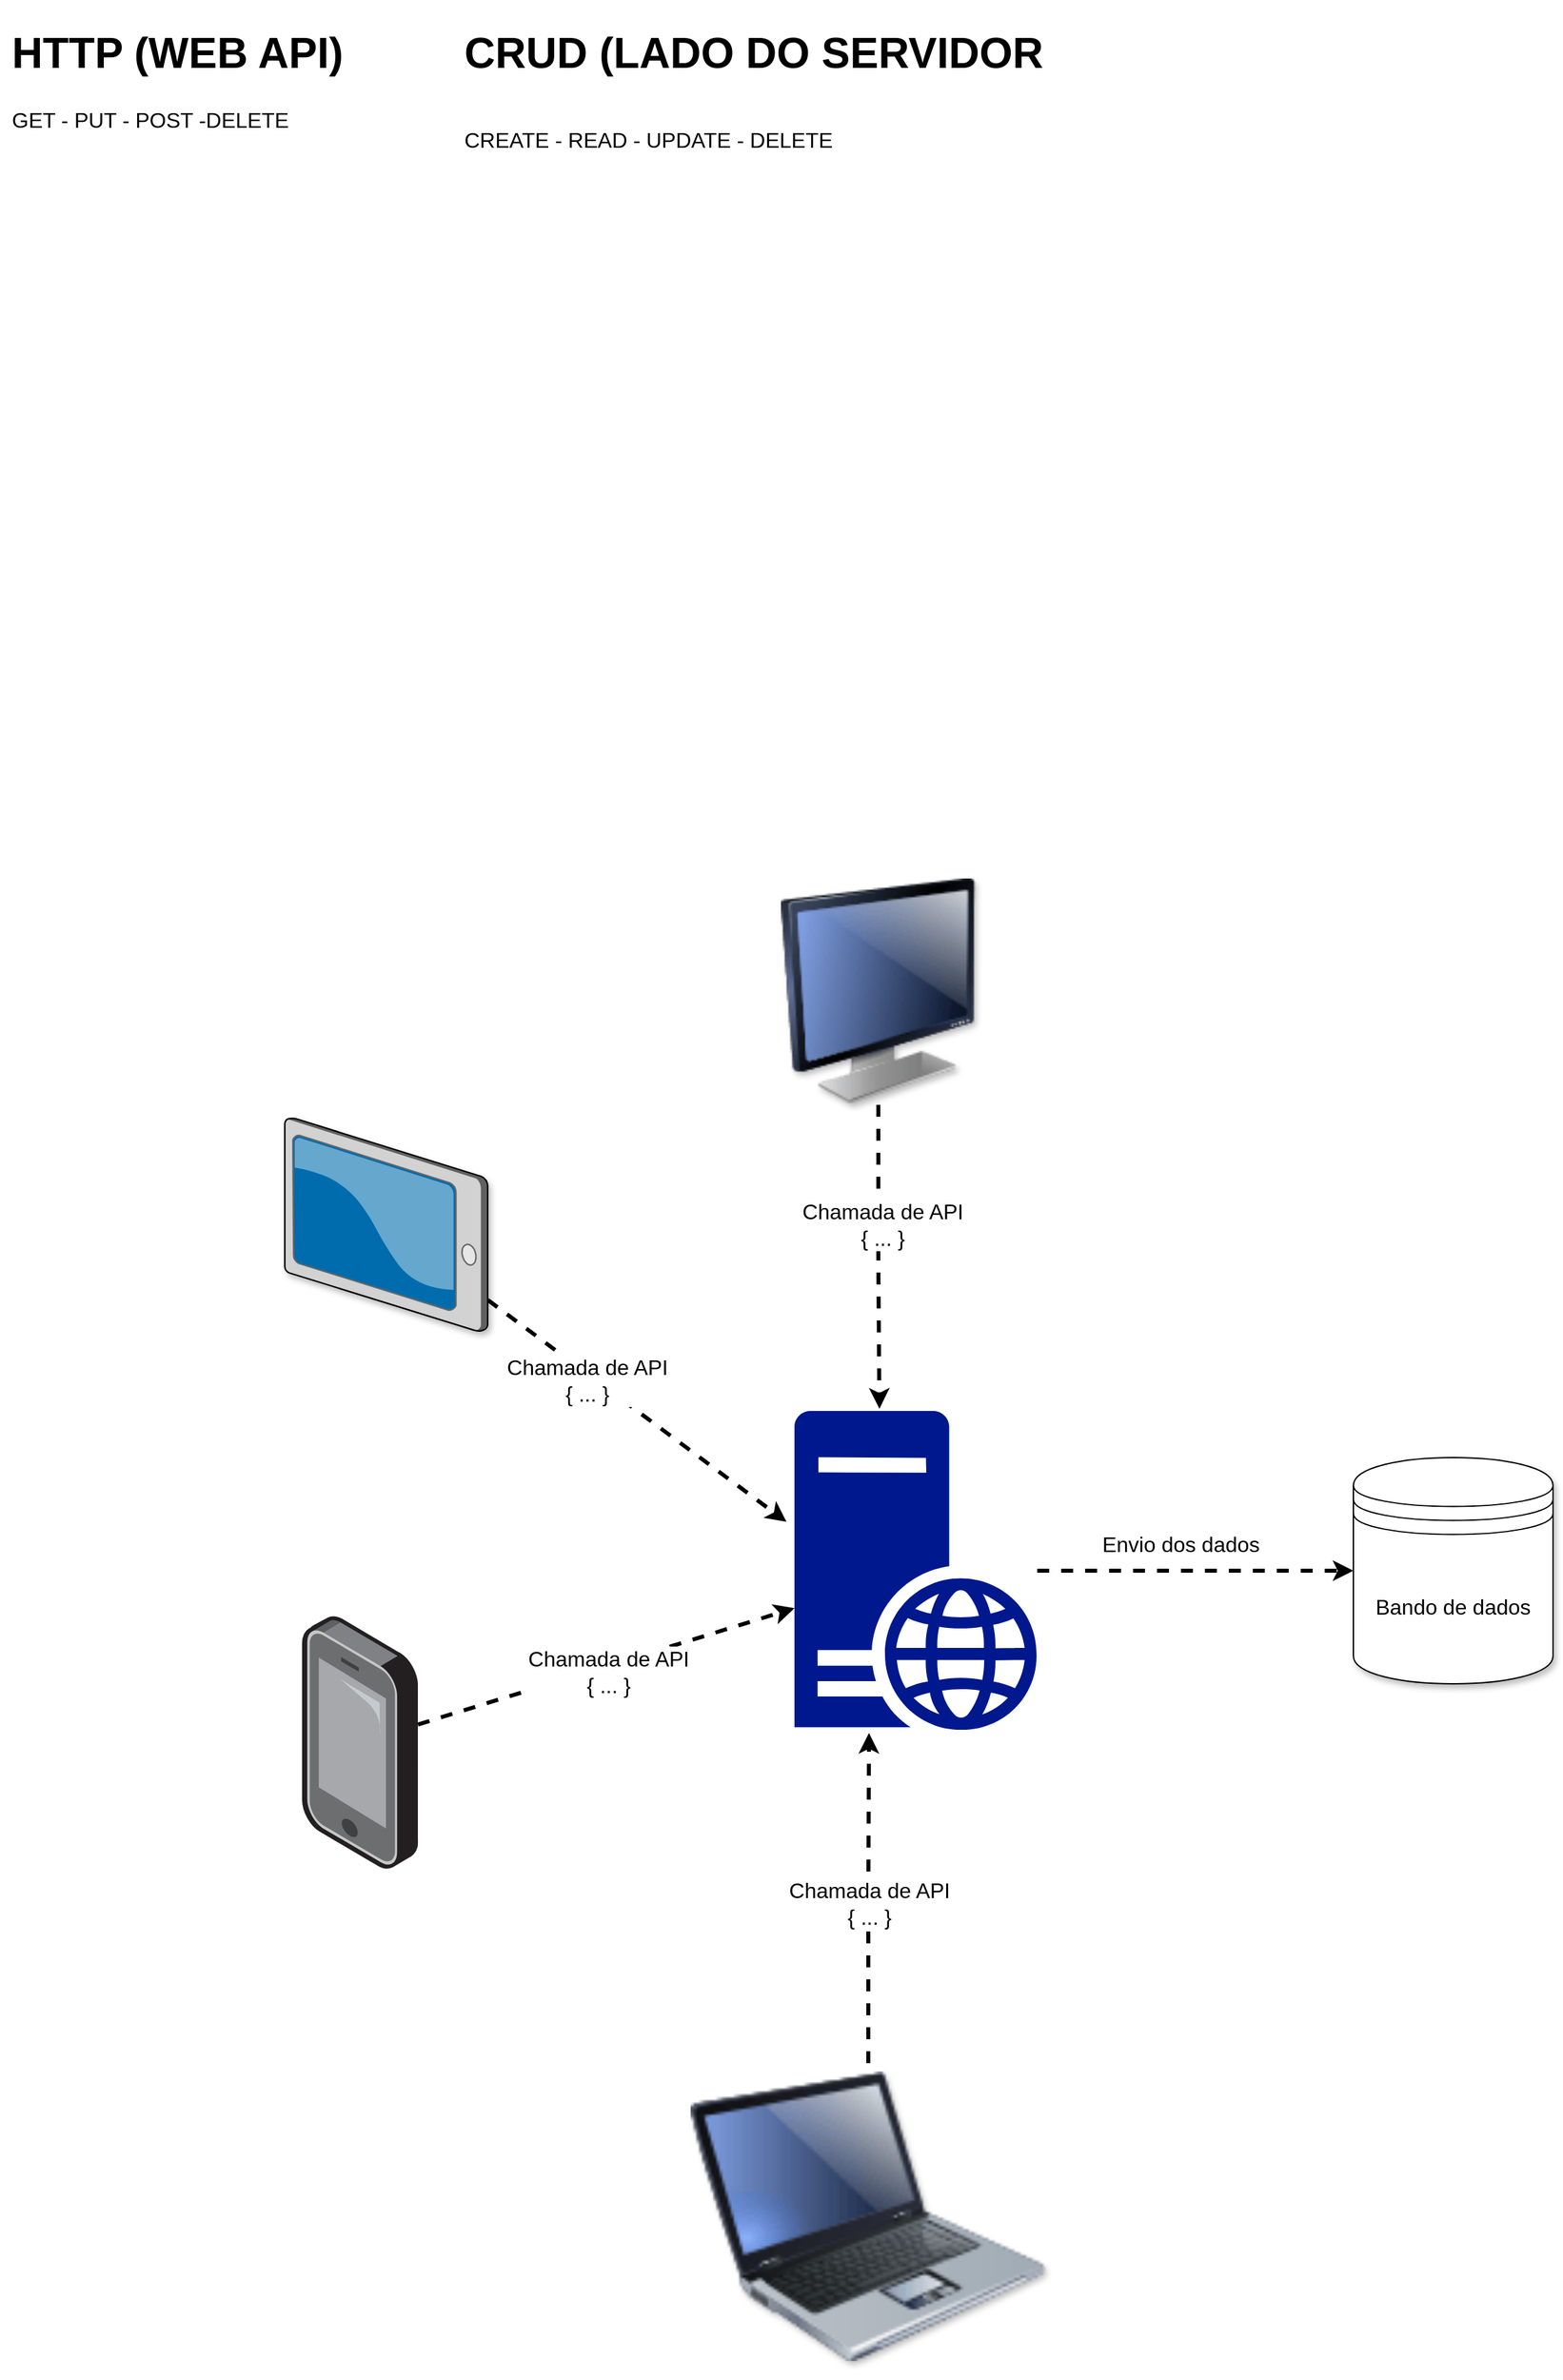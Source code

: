 <mxfile version="16.6.3" type="device"><diagram id="-08DI9v9S1NEJLdAM-Fh" name="Page-1"><mxGraphModel dx="2514" dy="2194" grid="1" gridSize="10" guides="1" tooltips="1" connect="1" arrows="1" fold="1" page="1" pageScale="1" pageWidth="827" pageHeight="1169" math="0" shadow="0"><root><mxCell id="0"/><mxCell id="1" parent="0"/><mxCell id="khxcHNhE5F_PtB8Ssm0E-1" value="&lt;font style=&quot;font-size: 16px&quot;&gt;Bando de dados&lt;/font&gt;" style="shape=datastore;whiteSpace=wrap;html=1;sketch=0;shadow=1;" vertex="1" parent="1"><mxGeometry x="353" y="325" width="150" height="170" as="geometry"/></mxCell><mxCell id="khxcHNhE5F_PtB8Ssm0E-3" style="edgeStyle=orthogonalEdgeStyle;rounded=0;orthogonalLoop=1;jettySize=auto;html=1;strokeWidth=3;dashed=1;" edge="1" parent="1" source="khxcHNhE5F_PtB8Ssm0E-2" target="khxcHNhE5F_PtB8Ssm0E-1"><mxGeometry relative="1" as="geometry"/></mxCell><mxCell id="khxcHNhE5F_PtB8Ssm0E-18" value="Envio dos dados" style="edgeLabel;html=1;align=center;verticalAlign=middle;resizable=0;points=[];fontSize=16;" vertex="1" connectable="0" parent="khxcHNhE5F_PtB8Ssm0E-3"><mxGeometry x="-0.563" y="-1" relative="1" as="geometry"><mxPoint x="55" y="-21" as="offset"/></mxGeometry></mxCell><mxCell id="khxcHNhE5F_PtB8Ssm0E-2" value="" style="sketch=0;aspect=fixed;pointerEvents=1;shadow=0;dashed=0;html=1;strokeColor=none;labelPosition=center;verticalLabelPosition=bottom;verticalAlign=top;align=center;fillColor=#00188D;shape=mxgraph.mscae.enterprise.web_server" vertex="1" parent="1"><mxGeometry x="-67" y="290" width="182.4" height="240" as="geometry"/></mxCell><mxCell id="khxcHNhE5F_PtB8Ssm0E-12" style="rounded=0;orthogonalLoop=1;jettySize=auto;html=1;dashed=1;fontSize=16;strokeWidth=3;" edge="1" parent="1" source="khxcHNhE5F_PtB8Ssm0E-5" target="khxcHNhE5F_PtB8Ssm0E-2"><mxGeometry relative="1" as="geometry"/></mxCell><mxCell id="khxcHNhE5F_PtB8Ssm0E-16" value="Chamada de API&lt;br&gt;{ ... }" style="edgeLabel;html=1;align=center;verticalAlign=middle;resizable=0;points=[];fontSize=16;" vertex="1" connectable="0" parent="khxcHNhE5F_PtB8Ssm0E-12"><mxGeometry x="-0.074" y="-1" relative="1" as="geometry"><mxPoint x="11" as="offset"/></mxGeometry></mxCell><mxCell id="khxcHNhE5F_PtB8Ssm0E-5" value="" style="points=[];aspect=fixed;html=1;align=center;shadow=0;dashed=0;image;image=img/lib/allied_telesis/computer_and_terminals/Smartphone.svg;sketch=0;fontSize=16;" vertex="1" parent="1"><mxGeometry x="-437" y="444" width="87.08" height="190" as="geometry"/></mxCell><mxCell id="khxcHNhE5F_PtB8Ssm0E-13" style="rounded=0;orthogonalLoop=1;jettySize=auto;html=1;entryX=-0.033;entryY=0.347;entryDx=0;entryDy=0;entryPerimeter=0;dashed=1;fontSize=16;strokeWidth=3;" edge="1" parent="1" source="khxcHNhE5F_PtB8Ssm0E-7" target="khxcHNhE5F_PtB8Ssm0E-2"><mxGeometry relative="1" as="geometry"/></mxCell><mxCell id="khxcHNhE5F_PtB8Ssm0E-15" value="Chamada de API&lt;br&gt;{ ... }" style="edgeLabel;html=1;align=center;verticalAlign=middle;resizable=0;points=[];fontSize=16;" vertex="1" connectable="0" parent="khxcHNhE5F_PtB8Ssm0E-13"><mxGeometry x="-0.318" y="-4" relative="1" as="geometry"><mxPoint as="offset"/></mxGeometry></mxCell><mxCell id="khxcHNhE5F_PtB8Ssm0E-7" value="" style="verticalLabelPosition=bottom;sketch=0;aspect=fixed;html=1;verticalAlign=top;strokeColor=none;align=center;outlineConnect=0;shape=mxgraph.citrix.tablet_2;shadow=1;fontSize=16;" vertex="1" parent="1"><mxGeometry x="-450" y="70" width="152.56" height="160" as="geometry"/></mxCell><mxCell id="khxcHNhE5F_PtB8Ssm0E-10" style="edgeStyle=orthogonalEdgeStyle;rounded=0;orthogonalLoop=1;jettySize=auto;html=1;entryX=0.35;entryY=-0.007;entryDx=0;entryDy=0;entryPerimeter=0;dashed=1;fontSize=16;strokeWidth=3;" edge="1" parent="1" source="khxcHNhE5F_PtB8Ssm0E-8" target="khxcHNhE5F_PtB8Ssm0E-2"><mxGeometry relative="1" as="geometry"/></mxCell><mxCell id="khxcHNhE5F_PtB8Ssm0E-14" value="Chamada de API&lt;br&gt;{ ... }" style="edgeLabel;html=1;align=center;verticalAlign=middle;resizable=0;points=[];fontSize=16;" vertex="1" connectable="0" parent="khxcHNhE5F_PtB8Ssm0E-10"><mxGeometry x="-0.213" y="3" relative="1" as="geometry"><mxPoint as="offset"/></mxGeometry></mxCell><mxCell id="khxcHNhE5F_PtB8Ssm0E-8" value="" style="image;html=1;image=img/lib/clip_art/computers/Monitor_128x128.png;shadow=1;sketch=0;fontSize=16;" vertex="1" parent="1"><mxGeometry x="-104.0" y="-110" width="200" height="170" as="geometry"/></mxCell><mxCell id="khxcHNhE5F_PtB8Ssm0E-11" style="edgeStyle=orthogonalEdgeStyle;rounded=0;orthogonalLoop=1;jettySize=auto;html=1;entryX=0.307;entryY=1.008;entryDx=0;entryDy=0;entryPerimeter=0;dashed=1;fontSize=16;strokeWidth=3;" edge="1" parent="1" source="khxcHNhE5F_PtB8Ssm0E-9" target="khxcHNhE5F_PtB8Ssm0E-2"><mxGeometry relative="1" as="geometry"/></mxCell><mxCell id="khxcHNhE5F_PtB8Ssm0E-17" value="Chamada de API&lt;br&gt;{ ... }" style="edgeLabel;html=1;align=center;verticalAlign=middle;resizable=0;points=[];fontSize=16;" vertex="1" connectable="0" parent="khxcHNhE5F_PtB8Ssm0E-11"><mxGeometry x="-0.13" y="1" relative="1" as="geometry"><mxPoint x="1" y="-12" as="offset"/></mxGeometry></mxCell><mxCell id="khxcHNhE5F_PtB8Ssm0E-9" value="" style="image;html=1;image=img/lib/clip_art/computers/Laptop_128x128.png;shadow=1;sketch=0;fontSize=16;" vertex="1" parent="1"><mxGeometry x="-145" y="780" width="267" height="230" as="geometry"/></mxCell><mxCell id="khxcHNhE5F_PtB8Ssm0E-20" value="&lt;h1&gt;HTTP (WEB API)&lt;/h1&gt;&lt;p&gt;GET - PUT - POST -DELETE&lt;/p&gt;" style="text;html=1;strokeColor=none;fillColor=none;spacing=5;spacingTop=-20;whiteSpace=wrap;overflow=hidden;rounded=0;shadow=1;sketch=0;fontSize=16;" vertex="1" parent="1"><mxGeometry x="-660" y="-760" width="290" height="110" as="geometry"/></mxCell><mxCell id="khxcHNhE5F_PtB8Ssm0E-21" value="&lt;h1&gt;&lt;span&gt;CRUD (LADO DO SERVIDOR&lt;/span&gt;&lt;/h1&gt;&lt;h1&gt;&lt;span style=&quot;font-size: 16px ; font-weight: 400&quot;&gt;CREATE - READ - UPDATE - DELETE&lt;/span&gt;&lt;/h1&gt;" style="text;html=1;strokeColor=none;fillColor=none;spacing=5;spacingTop=-20;whiteSpace=wrap;overflow=hidden;rounded=0;shadow=1;sketch=0;fontSize=16;" vertex="1" parent="1"><mxGeometry x="-320" y="-760" width="450" height="110" as="geometry"/></mxCell></root></mxGraphModel></diagram></mxfile>
